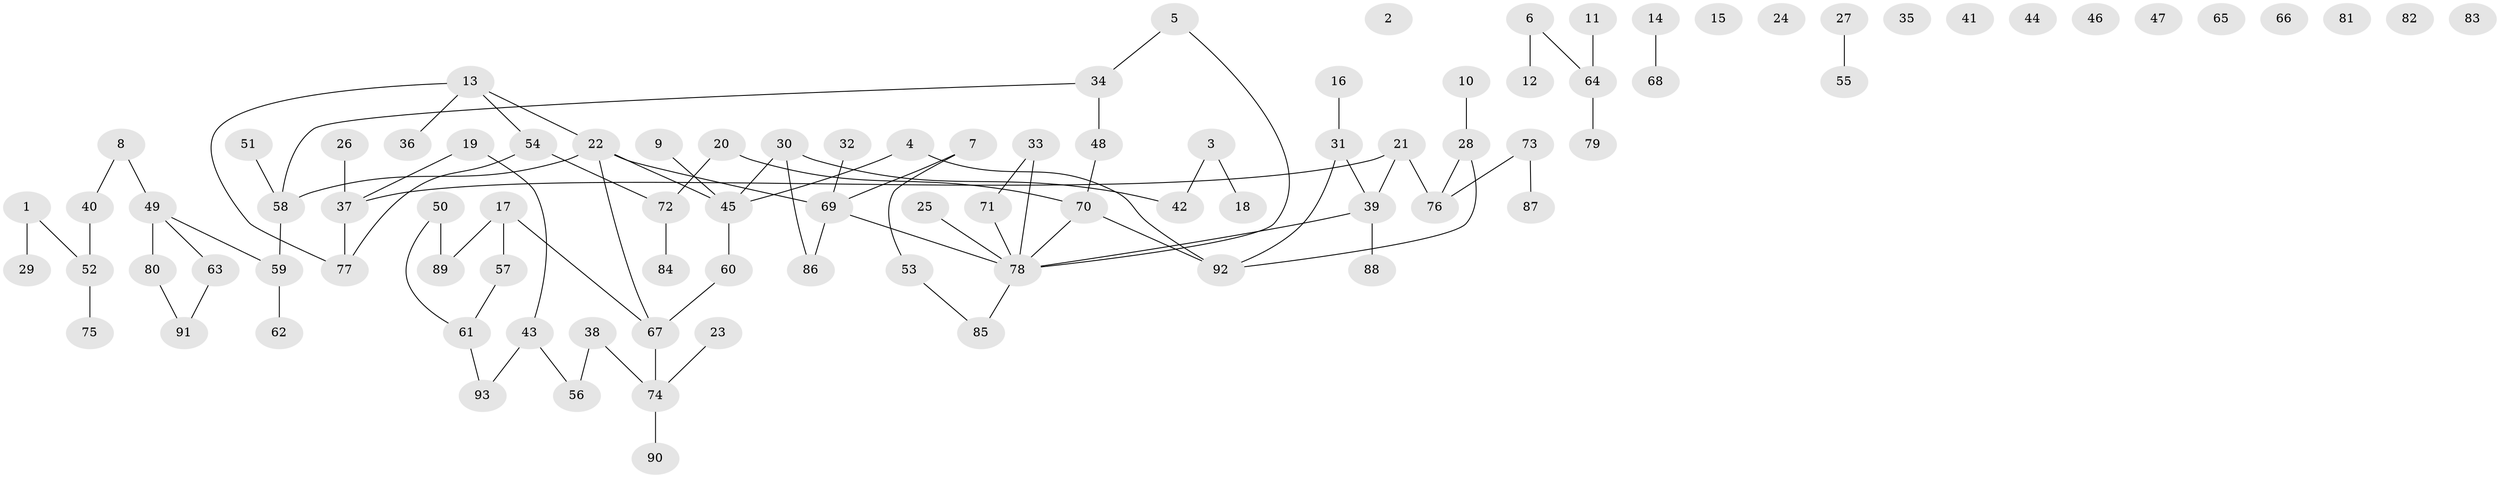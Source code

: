 // Generated by graph-tools (version 1.1) at 2025/40/03/09/25 04:40:09]
// undirected, 93 vertices, 92 edges
graph export_dot {
graph [start="1"]
  node [color=gray90,style=filled];
  1;
  2;
  3;
  4;
  5;
  6;
  7;
  8;
  9;
  10;
  11;
  12;
  13;
  14;
  15;
  16;
  17;
  18;
  19;
  20;
  21;
  22;
  23;
  24;
  25;
  26;
  27;
  28;
  29;
  30;
  31;
  32;
  33;
  34;
  35;
  36;
  37;
  38;
  39;
  40;
  41;
  42;
  43;
  44;
  45;
  46;
  47;
  48;
  49;
  50;
  51;
  52;
  53;
  54;
  55;
  56;
  57;
  58;
  59;
  60;
  61;
  62;
  63;
  64;
  65;
  66;
  67;
  68;
  69;
  70;
  71;
  72;
  73;
  74;
  75;
  76;
  77;
  78;
  79;
  80;
  81;
  82;
  83;
  84;
  85;
  86;
  87;
  88;
  89;
  90;
  91;
  92;
  93;
  1 -- 29;
  1 -- 52;
  3 -- 18;
  3 -- 42;
  4 -- 45;
  4 -- 92;
  5 -- 34;
  5 -- 78;
  6 -- 12;
  6 -- 64;
  7 -- 53;
  7 -- 69;
  8 -- 40;
  8 -- 49;
  9 -- 45;
  10 -- 28;
  11 -- 64;
  13 -- 22;
  13 -- 36;
  13 -- 54;
  13 -- 77;
  14 -- 68;
  16 -- 31;
  17 -- 57;
  17 -- 67;
  17 -- 89;
  19 -- 37;
  19 -- 43;
  20 -- 70;
  20 -- 72;
  21 -- 37;
  21 -- 39;
  21 -- 76;
  22 -- 45;
  22 -- 58;
  22 -- 67;
  22 -- 69;
  23 -- 74;
  25 -- 78;
  26 -- 37;
  27 -- 55;
  28 -- 76;
  28 -- 92;
  30 -- 42;
  30 -- 45;
  30 -- 86;
  31 -- 39;
  31 -- 92;
  32 -- 69;
  33 -- 71;
  33 -- 78;
  34 -- 48;
  34 -- 58;
  37 -- 77;
  38 -- 56;
  38 -- 74;
  39 -- 78;
  39 -- 88;
  40 -- 52;
  43 -- 56;
  43 -- 93;
  45 -- 60;
  48 -- 70;
  49 -- 59;
  49 -- 63;
  49 -- 80;
  50 -- 61;
  50 -- 89;
  51 -- 58;
  52 -- 75;
  53 -- 85;
  54 -- 72;
  54 -- 77;
  57 -- 61;
  58 -- 59;
  59 -- 62;
  60 -- 67;
  61 -- 93;
  63 -- 91;
  64 -- 79;
  67 -- 74;
  69 -- 78;
  69 -- 86;
  70 -- 78;
  70 -- 92;
  71 -- 78;
  72 -- 84;
  73 -- 76;
  73 -- 87;
  74 -- 90;
  78 -- 85;
  80 -- 91;
}
